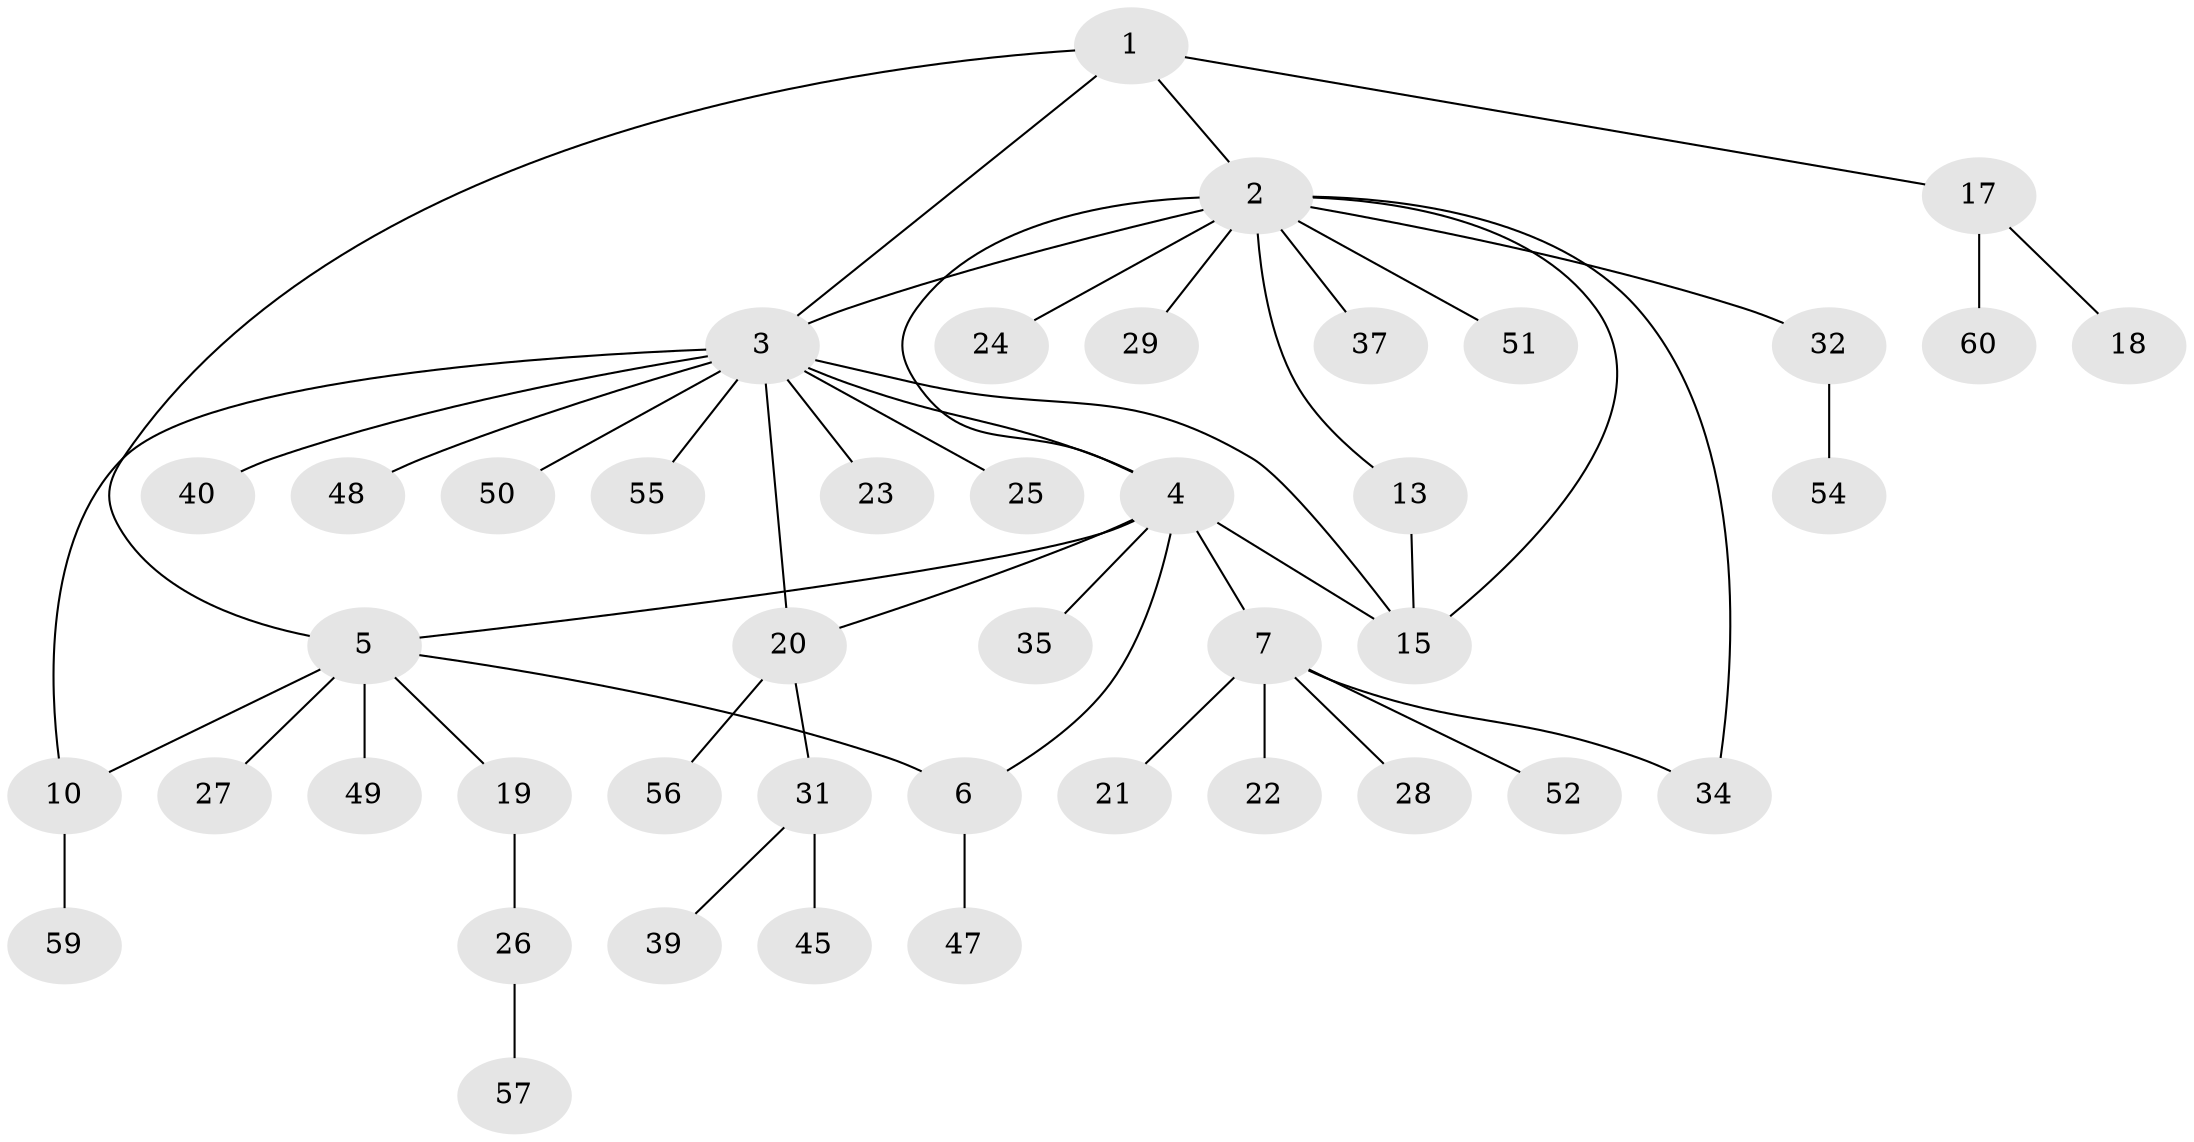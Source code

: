 // Generated by graph-tools (version 1.1) at 2025/52/02/27/25 19:52:17]
// undirected, 43 vertices, 52 edges
graph export_dot {
graph [start="1"]
  node [color=gray90,style=filled];
  1 [super="+16"];
  2 [super="+14"];
  3 [super="+12"];
  4 [super="+9"];
  5 [super="+58"];
  6 [super="+43"];
  7 [super="+8"];
  10 [super="+11"];
  13 [super="+53"];
  15;
  17 [super="+33"];
  18;
  19;
  20 [super="+30"];
  21;
  22;
  23 [super="+41"];
  24 [super="+44"];
  25;
  26 [super="+42"];
  27;
  28;
  29;
  31 [super="+46"];
  32 [super="+36"];
  34 [super="+38"];
  35;
  37;
  39;
  40;
  45;
  47;
  48;
  49;
  50;
  51;
  52;
  54;
  55;
  56;
  57;
  59;
  60;
  1 -- 2;
  1 -- 3;
  1 -- 5;
  1 -- 17;
  2 -- 3;
  2 -- 24;
  2 -- 32;
  2 -- 34;
  2 -- 4;
  2 -- 37;
  2 -- 13;
  2 -- 15;
  2 -- 51;
  2 -- 29;
  3 -- 23 [weight=2];
  3 -- 25;
  3 -- 48;
  3 -- 50;
  3 -- 4 [weight=2];
  3 -- 40;
  3 -- 10 [weight=2];
  3 -- 15;
  3 -- 20;
  3 -- 55;
  4 -- 5;
  4 -- 6;
  4 -- 35;
  4 -- 20;
  4 -- 7 [weight=2];
  4 -- 15;
  5 -- 6;
  5 -- 10;
  5 -- 19;
  5 -- 27;
  5 -- 49;
  6 -- 47;
  7 -- 22;
  7 -- 52;
  7 -- 34;
  7 -- 21;
  7 -- 28;
  10 -- 59;
  13 -- 15;
  17 -- 18;
  17 -- 60;
  19 -- 26;
  20 -- 31;
  20 -- 56;
  26 -- 57;
  31 -- 39;
  31 -- 45;
  32 -- 54;
}
